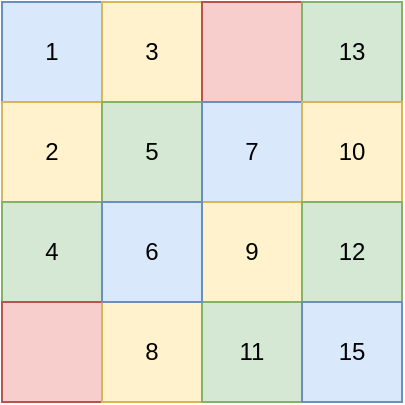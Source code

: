 <mxfile version="14.9.8" type="github">
  <diagram id="rVYslNELDEWYKsfZxIWj" name="Page-1">
    <mxGraphModel dx="946" dy="536" grid="1" gridSize="10" guides="1" tooltips="1" connect="1" arrows="1" fold="1" page="1" pageScale="1" pageWidth="827" pageHeight="1169" math="0" shadow="0">
      <root>
        <mxCell id="0" />
        <mxCell id="1" parent="0" />
        <mxCell id="Sfi9YqXefAf1vJETktQl-1" value="1" style="rounded=0;whiteSpace=wrap;html=1;fillColor=#dae8fc;strokeColor=#6c8ebf;" vertex="1" parent="1">
          <mxGeometry x="260" y="390" width="50" height="50" as="geometry" />
        </mxCell>
        <mxCell id="Sfi9YqXefAf1vJETktQl-2" value="3" style="rounded=0;whiteSpace=wrap;html=1;fillColor=#fff2cc;strokeColor=#d6b656;" vertex="1" parent="1">
          <mxGeometry x="310" y="390" width="50" height="50" as="geometry" />
        </mxCell>
        <mxCell id="Sfi9YqXefAf1vJETktQl-3" value="" style="rounded=0;whiteSpace=wrap;html=1;fillColor=#f8cecc;strokeColor=#b85450;" vertex="1" parent="1">
          <mxGeometry x="360" y="390" width="50" height="50" as="geometry" />
        </mxCell>
        <mxCell id="Sfi9YqXefAf1vJETktQl-4" value="2" style="rounded=0;whiteSpace=wrap;html=1;fillColor=#fff2cc;strokeColor=#d6b656;" vertex="1" parent="1">
          <mxGeometry x="260" y="440" width="50" height="50" as="geometry" />
        </mxCell>
        <mxCell id="Sfi9YqXefAf1vJETktQl-5" value="5" style="rounded=0;whiteSpace=wrap;html=1;fillColor=#d5e8d4;strokeColor=#82b366;" vertex="1" parent="1">
          <mxGeometry x="310" y="440" width="50" height="50" as="geometry" />
        </mxCell>
        <mxCell id="Sfi9YqXefAf1vJETktQl-6" value="7" style="rounded=0;whiteSpace=wrap;html=1;fillColor=#dae8fc;strokeColor=#6c8ebf;" vertex="1" parent="1">
          <mxGeometry x="360" y="440" width="50" height="50" as="geometry" />
        </mxCell>
        <mxCell id="Sfi9YqXefAf1vJETktQl-7" value="4" style="rounded=0;whiteSpace=wrap;html=1;fillColor=#d5e8d4;strokeColor=#82b366;" vertex="1" parent="1">
          <mxGeometry x="260" y="490" width="50" height="50" as="geometry" />
        </mxCell>
        <mxCell id="Sfi9YqXefAf1vJETktQl-8" value="9" style="rounded=0;whiteSpace=wrap;html=1;fillColor=#fff2cc;strokeColor=#d6b656;" vertex="1" parent="1">
          <mxGeometry x="360" y="490" width="50" height="50" as="geometry" />
        </mxCell>
        <mxCell id="Sfi9YqXefAf1vJETktQl-9" value="13" style="rounded=0;whiteSpace=wrap;html=1;fillColor=#d5e8d4;strokeColor=#82b366;" vertex="1" parent="1">
          <mxGeometry x="410" y="390" width="50" height="50" as="geometry" />
        </mxCell>
        <mxCell id="Sfi9YqXefAf1vJETktQl-10" value="10" style="rounded=0;whiteSpace=wrap;html=1;fillColor=#fff2cc;strokeColor=#d6b656;" vertex="1" parent="1">
          <mxGeometry x="410" y="440" width="50" height="50" as="geometry" />
        </mxCell>
        <mxCell id="Sfi9YqXefAf1vJETktQl-11" value="12" style="rounded=0;whiteSpace=wrap;html=1;fillColor=#d5e8d4;strokeColor=#82b366;" vertex="1" parent="1">
          <mxGeometry x="410" y="490" width="50" height="50" as="geometry" />
        </mxCell>
        <mxCell id="Sfi9YqXefAf1vJETktQl-12" value="" style="rounded=0;whiteSpace=wrap;html=1;fillColor=#f8cecc;strokeColor=#b85450;" vertex="1" parent="1">
          <mxGeometry x="260" y="540" width="50" height="50" as="geometry" />
        </mxCell>
        <mxCell id="Sfi9YqXefAf1vJETktQl-13" value="8" style="rounded=0;whiteSpace=wrap;html=1;fillColor=#fff2cc;strokeColor=#d6b656;" vertex="1" parent="1">
          <mxGeometry x="310" y="540" width="50" height="50" as="geometry" />
        </mxCell>
        <mxCell id="Sfi9YqXefAf1vJETktQl-14" value="11" style="rounded=0;whiteSpace=wrap;html=1;fillColor=#d5e8d4;strokeColor=#82b366;" vertex="1" parent="1">
          <mxGeometry x="360" y="540" width="50" height="50" as="geometry" />
        </mxCell>
        <mxCell id="Sfi9YqXefAf1vJETktQl-15" value="15" style="rounded=0;whiteSpace=wrap;html=1;fillColor=#dae8fc;strokeColor=#6c8ebf;" vertex="1" parent="1">
          <mxGeometry x="410" y="540" width="50" height="50" as="geometry" />
        </mxCell>
        <mxCell id="Sfi9YqXefAf1vJETktQl-16" value="6" style="rounded=0;whiteSpace=wrap;html=1;fillColor=#dae8fc;strokeColor=#6c8ebf;" vertex="1" parent="1">
          <mxGeometry x="310" y="490" width="50" height="50" as="geometry" />
        </mxCell>
      </root>
    </mxGraphModel>
  </diagram>
</mxfile>
